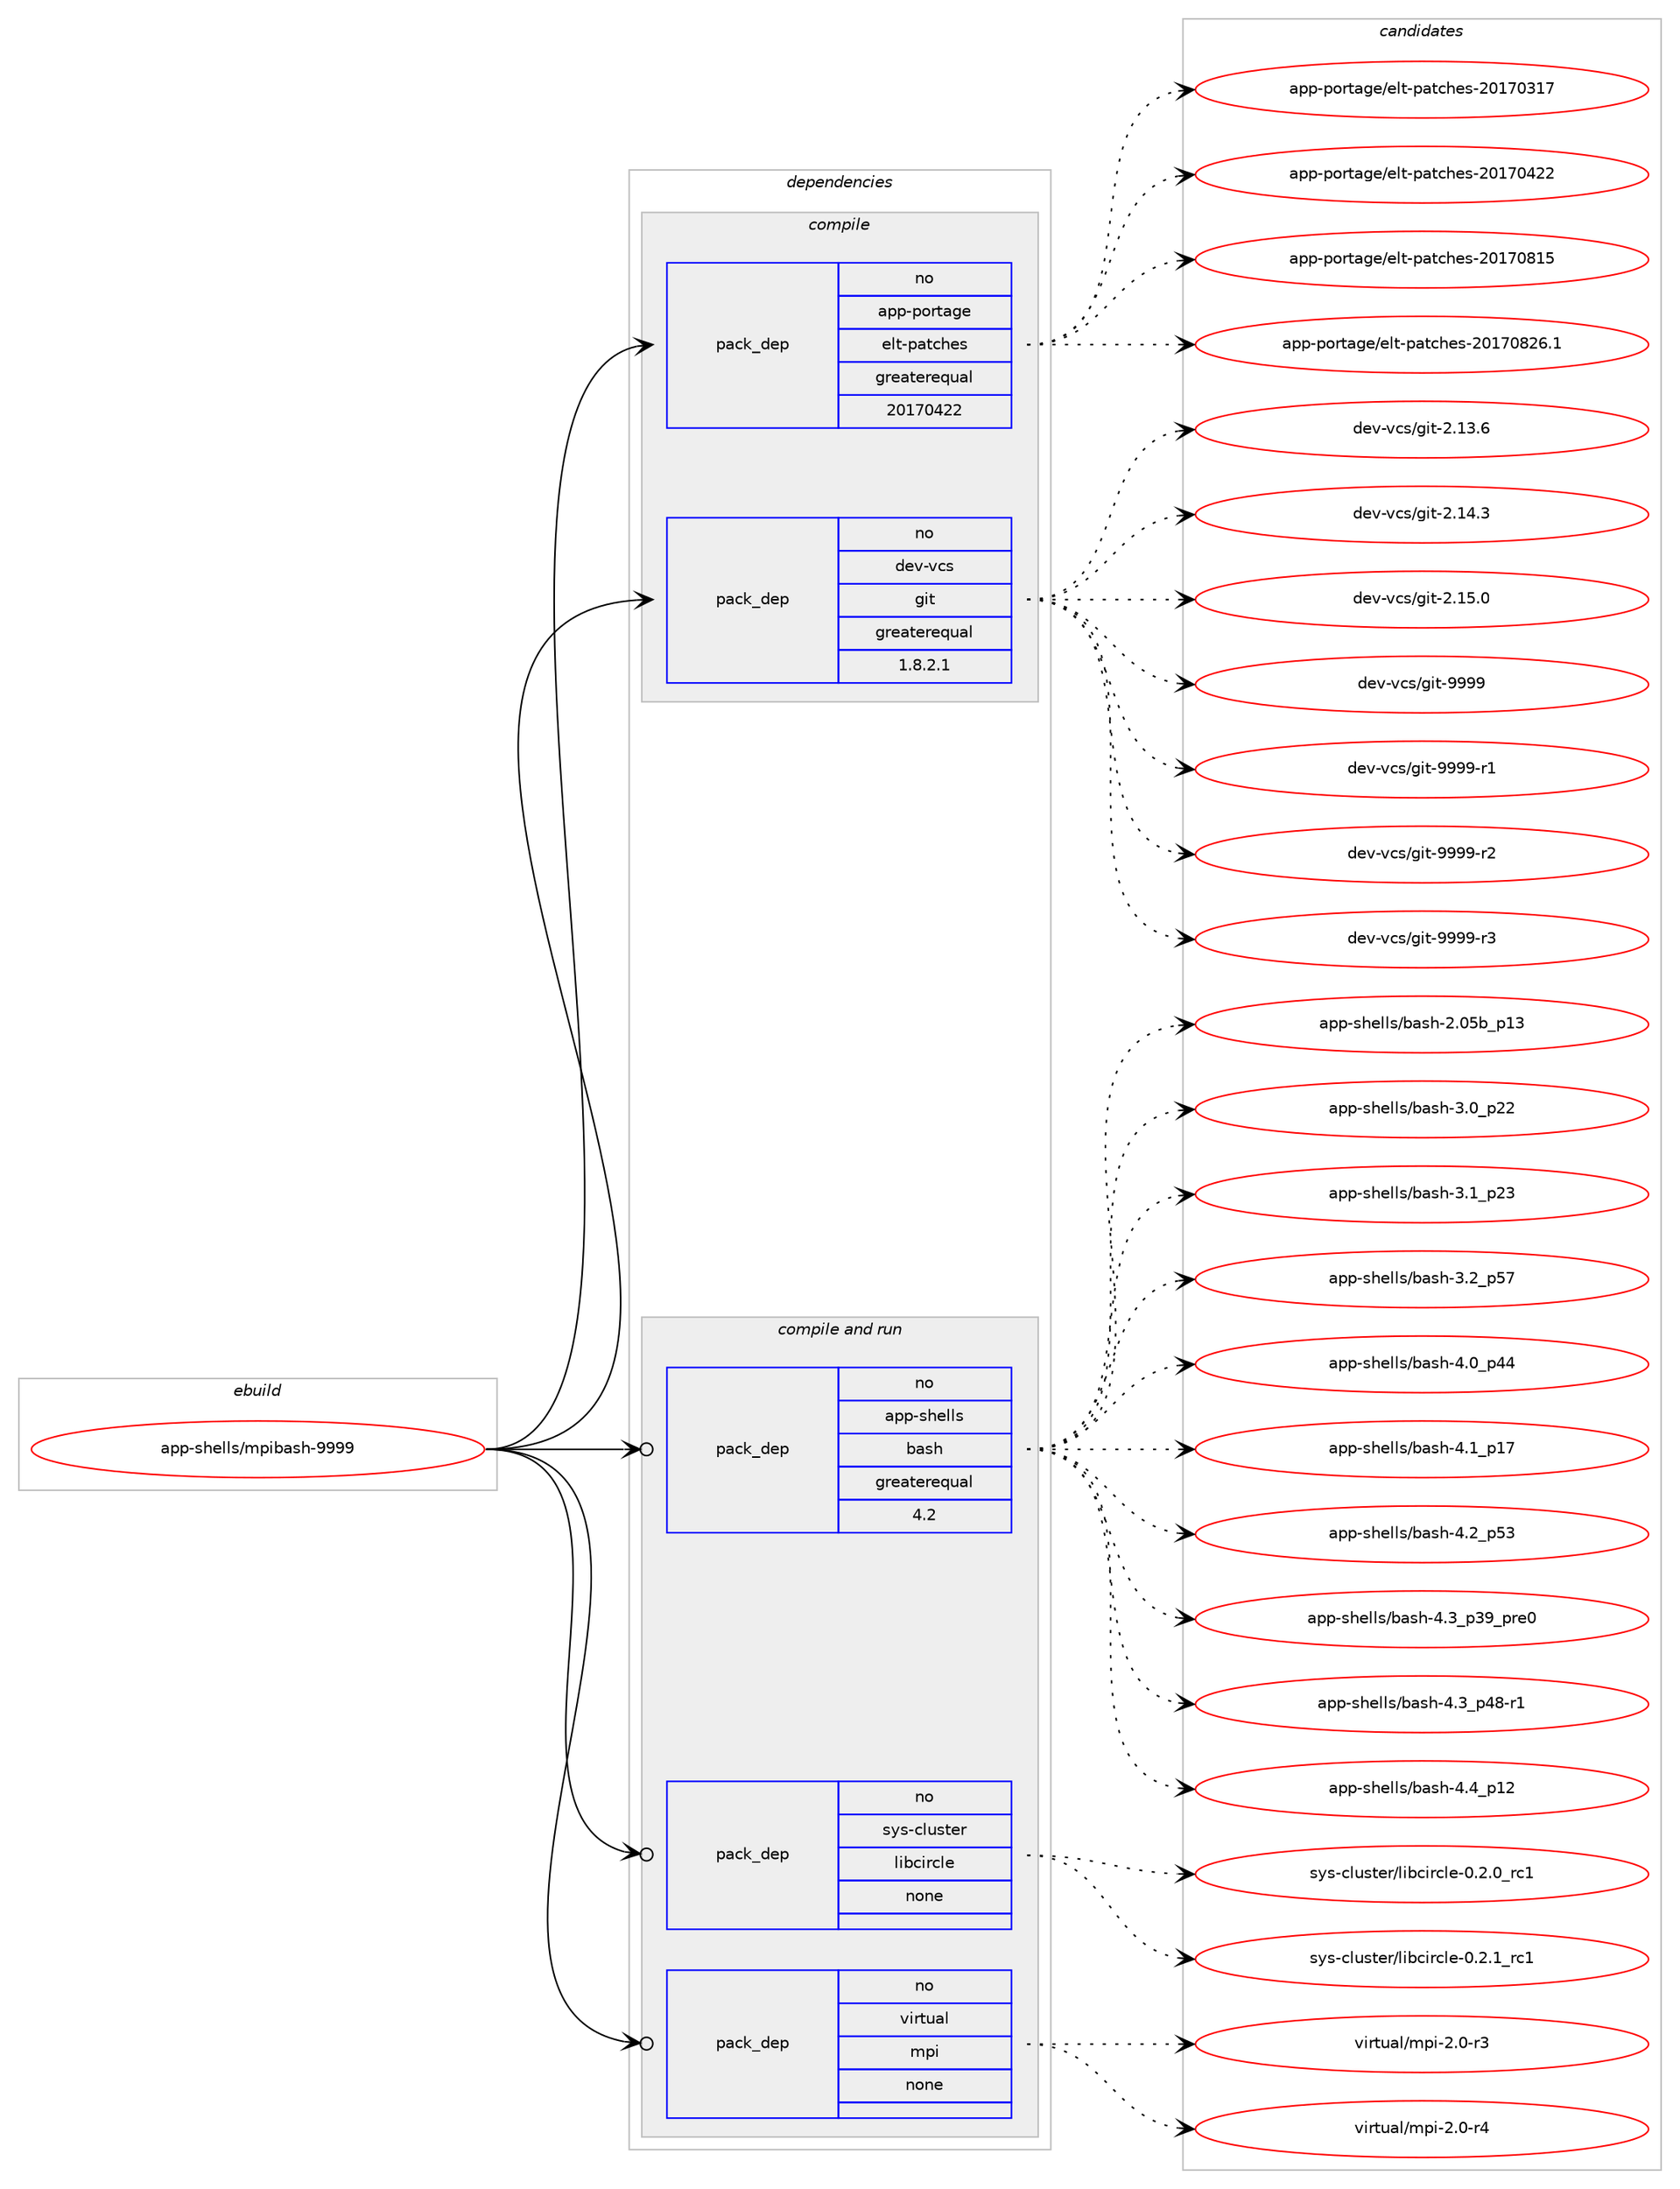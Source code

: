 digraph prolog {

# *************
# Graph options
# *************

newrank=true;
concentrate=true;
compound=true;
graph [rankdir=LR,fontname=Helvetica,fontsize=10,ranksep=1.5];#, ranksep=2.5, nodesep=0.2];
edge  [arrowhead=vee];
node  [fontname=Helvetica,fontsize=10];

# **********
# The ebuild
# **********

subgraph cluster_leftcol {
color=gray;
rank=same;
label=<<i>ebuild</i>>;
id [label="app-shells/mpibash-9999", color=red, width=4, href="../app-shells/mpibash-9999.svg"];
}

# ****************
# The dependencies
# ****************

subgraph cluster_midcol {
color=gray;
label=<<i>dependencies</i>>;
subgraph cluster_compile {
fillcolor="#eeeeee";
style=filled;
label=<<i>compile</i>>;
subgraph pack39796 {
dependency55042 [label=<<TABLE BORDER="0" CELLBORDER="1" CELLSPACING="0" CELLPADDING="4" WIDTH="220"><TR><TD ROWSPAN="6" CELLPADDING="30">pack_dep</TD></TR><TR><TD WIDTH="110">no</TD></TR><TR><TD>app-portage</TD></TR><TR><TD>elt-patches</TD></TR><TR><TD>greaterequal</TD></TR><TR><TD>20170422</TD></TR></TABLE>>, shape=none, color=blue];
}
id:e -> dependency55042:w [weight=20,style="solid",arrowhead="vee"];
subgraph pack39797 {
dependency55043 [label=<<TABLE BORDER="0" CELLBORDER="1" CELLSPACING="0" CELLPADDING="4" WIDTH="220"><TR><TD ROWSPAN="6" CELLPADDING="30">pack_dep</TD></TR><TR><TD WIDTH="110">no</TD></TR><TR><TD>dev-vcs</TD></TR><TR><TD>git</TD></TR><TR><TD>greaterequal</TD></TR><TR><TD>1.8.2.1</TD></TR></TABLE>>, shape=none, color=blue];
}
id:e -> dependency55043:w [weight=20,style="solid",arrowhead="vee"];
}
subgraph cluster_compileandrun {
fillcolor="#eeeeee";
style=filled;
label=<<i>compile and run</i>>;
subgraph pack39798 {
dependency55044 [label=<<TABLE BORDER="0" CELLBORDER="1" CELLSPACING="0" CELLPADDING="4" WIDTH="220"><TR><TD ROWSPAN="6" CELLPADDING="30">pack_dep</TD></TR><TR><TD WIDTH="110">no</TD></TR><TR><TD>app-shells</TD></TR><TR><TD>bash</TD></TR><TR><TD>greaterequal</TD></TR><TR><TD>4.2</TD></TR></TABLE>>, shape=none, color=blue];
}
id:e -> dependency55044:w [weight=20,style="solid",arrowhead="odotvee"];
subgraph pack39799 {
dependency55045 [label=<<TABLE BORDER="0" CELLBORDER="1" CELLSPACING="0" CELLPADDING="4" WIDTH="220"><TR><TD ROWSPAN="6" CELLPADDING="30">pack_dep</TD></TR><TR><TD WIDTH="110">no</TD></TR><TR><TD>sys-cluster</TD></TR><TR><TD>libcircle</TD></TR><TR><TD>none</TD></TR><TR><TD></TD></TR></TABLE>>, shape=none, color=blue];
}
id:e -> dependency55045:w [weight=20,style="solid",arrowhead="odotvee"];
subgraph pack39800 {
dependency55046 [label=<<TABLE BORDER="0" CELLBORDER="1" CELLSPACING="0" CELLPADDING="4" WIDTH="220"><TR><TD ROWSPAN="6" CELLPADDING="30">pack_dep</TD></TR><TR><TD WIDTH="110">no</TD></TR><TR><TD>virtual</TD></TR><TR><TD>mpi</TD></TR><TR><TD>none</TD></TR><TR><TD></TD></TR></TABLE>>, shape=none, color=blue];
}
id:e -> dependency55046:w [weight=20,style="solid",arrowhead="odotvee"];
}
subgraph cluster_run {
fillcolor="#eeeeee";
style=filled;
label=<<i>run</i>>;
}
}

# **************
# The candidates
# **************

subgraph cluster_choices {
rank=same;
color=gray;
label=<<i>candidates</i>>;

subgraph choice39796 {
color=black;
nodesep=1;
choice97112112451121111141169710310147101108116451129711699104101115455048495548514955 [label="app-portage/elt-patches-20170317", color=red, width=4,href="../app-portage/elt-patches-20170317.svg"];
choice97112112451121111141169710310147101108116451129711699104101115455048495548525050 [label="app-portage/elt-patches-20170422", color=red, width=4,href="../app-portage/elt-patches-20170422.svg"];
choice97112112451121111141169710310147101108116451129711699104101115455048495548564953 [label="app-portage/elt-patches-20170815", color=red, width=4,href="../app-portage/elt-patches-20170815.svg"];
choice971121124511211111411697103101471011081164511297116991041011154550484955485650544649 [label="app-portage/elt-patches-20170826.1", color=red, width=4,href="../app-portage/elt-patches-20170826.1.svg"];
dependency55042:e -> choice97112112451121111141169710310147101108116451129711699104101115455048495548514955:w [style=dotted,weight="100"];
dependency55042:e -> choice97112112451121111141169710310147101108116451129711699104101115455048495548525050:w [style=dotted,weight="100"];
dependency55042:e -> choice97112112451121111141169710310147101108116451129711699104101115455048495548564953:w [style=dotted,weight="100"];
dependency55042:e -> choice971121124511211111411697103101471011081164511297116991041011154550484955485650544649:w [style=dotted,weight="100"];
}
subgraph choice39797 {
color=black;
nodesep=1;
choice10010111845118991154710310511645504649514654 [label="dev-vcs/git-2.13.6", color=red, width=4,href="../dev-vcs/git-2.13.6.svg"];
choice10010111845118991154710310511645504649524651 [label="dev-vcs/git-2.14.3", color=red, width=4,href="../dev-vcs/git-2.14.3.svg"];
choice10010111845118991154710310511645504649534648 [label="dev-vcs/git-2.15.0", color=red, width=4,href="../dev-vcs/git-2.15.0.svg"];
choice1001011184511899115471031051164557575757 [label="dev-vcs/git-9999", color=red, width=4,href="../dev-vcs/git-9999.svg"];
choice10010111845118991154710310511645575757574511449 [label="dev-vcs/git-9999-r1", color=red, width=4,href="../dev-vcs/git-9999-r1.svg"];
choice10010111845118991154710310511645575757574511450 [label="dev-vcs/git-9999-r2", color=red, width=4,href="../dev-vcs/git-9999-r2.svg"];
choice10010111845118991154710310511645575757574511451 [label="dev-vcs/git-9999-r3", color=red, width=4,href="../dev-vcs/git-9999-r3.svg"];
dependency55043:e -> choice10010111845118991154710310511645504649514654:w [style=dotted,weight="100"];
dependency55043:e -> choice10010111845118991154710310511645504649524651:w [style=dotted,weight="100"];
dependency55043:e -> choice10010111845118991154710310511645504649534648:w [style=dotted,weight="100"];
dependency55043:e -> choice1001011184511899115471031051164557575757:w [style=dotted,weight="100"];
dependency55043:e -> choice10010111845118991154710310511645575757574511449:w [style=dotted,weight="100"];
dependency55043:e -> choice10010111845118991154710310511645575757574511450:w [style=dotted,weight="100"];
dependency55043:e -> choice10010111845118991154710310511645575757574511451:w [style=dotted,weight="100"];
}
subgraph choice39798 {
color=black;
nodesep=1;
choice9711211245115104101108108115479897115104455046485398951124951 [label="app-shells/bash-2.05b_p13", color=red, width=4,href="../app-shells/bash-2.05b_p13.svg"];
choice971121124511510410110810811547989711510445514648951125050 [label="app-shells/bash-3.0_p22", color=red, width=4,href="../app-shells/bash-3.0_p22.svg"];
choice971121124511510410110810811547989711510445514649951125051 [label="app-shells/bash-3.1_p23", color=red, width=4,href="../app-shells/bash-3.1_p23.svg"];
choice971121124511510410110810811547989711510445514650951125355 [label="app-shells/bash-3.2_p57", color=red, width=4,href="../app-shells/bash-3.2_p57.svg"];
choice971121124511510410110810811547989711510445524648951125252 [label="app-shells/bash-4.0_p44", color=red, width=4,href="../app-shells/bash-4.0_p44.svg"];
choice971121124511510410110810811547989711510445524649951124955 [label="app-shells/bash-4.1_p17", color=red, width=4,href="../app-shells/bash-4.1_p17.svg"];
choice971121124511510410110810811547989711510445524650951125351 [label="app-shells/bash-4.2_p53", color=red, width=4,href="../app-shells/bash-4.2_p53.svg"];
choice9711211245115104101108108115479897115104455246519511251579511211410148 [label="app-shells/bash-4.3_p39_pre0", color=red, width=4,href="../app-shells/bash-4.3_p39_pre0.svg"];
choice9711211245115104101108108115479897115104455246519511252564511449 [label="app-shells/bash-4.3_p48-r1", color=red, width=4,href="../app-shells/bash-4.3_p48-r1.svg"];
choice971121124511510410110810811547989711510445524652951124950 [label="app-shells/bash-4.4_p12", color=red, width=4,href="../app-shells/bash-4.4_p12.svg"];
dependency55044:e -> choice9711211245115104101108108115479897115104455046485398951124951:w [style=dotted,weight="100"];
dependency55044:e -> choice971121124511510410110810811547989711510445514648951125050:w [style=dotted,weight="100"];
dependency55044:e -> choice971121124511510410110810811547989711510445514649951125051:w [style=dotted,weight="100"];
dependency55044:e -> choice971121124511510410110810811547989711510445514650951125355:w [style=dotted,weight="100"];
dependency55044:e -> choice971121124511510410110810811547989711510445524648951125252:w [style=dotted,weight="100"];
dependency55044:e -> choice971121124511510410110810811547989711510445524649951124955:w [style=dotted,weight="100"];
dependency55044:e -> choice971121124511510410110810811547989711510445524650951125351:w [style=dotted,weight="100"];
dependency55044:e -> choice9711211245115104101108108115479897115104455246519511251579511211410148:w [style=dotted,weight="100"];
dependency55044:e -> choice9711211245115104101108108115479897115104455246519511252564511449:w [style=dotted,weight="100"];
dependency55044:e -> choice971121124511510410110810811547989711510445524652951124950:w [style=dotted,weight="100"];
}
subgraph choice39799 {
color=black;
nodesep=1;
choice115121115459910811711511610111447108105989910511499108101454846504648951149949 [label="sys-cluster/libcircle-0.2.0_rc1", color=red, width=4,href="../sys-cluster/libcircle-0.2.0_rc1.svg"];
choice115121115459910811711511610111447108105989910511499108101454846504649951149949 [label="sys-cluster/libcircle-0.2.1_rc1", color=red, width=4,href="../sys-cluster/libcircle-0.2.1_rc1.svg"];
dependency55045:e -> choice115121115459910811711511610111447108105989910511499108101454846504648951149949:w [style=dotted,weight="100"];
dependency55045:e -> choice115121115459910811711511610111447108105989910511499108101454846504649951149949:w [style=dotted,weight="100"];
}
subgraph choice39800 {
color=black;
nodesep=1;
choice1181051141161179710847109112105455046484511451 [label="virtual/mpi-2.0-r3", color=red, width=4,href="../virtual/mpi-2.0-r3.svg"];
choice1181051141161179710847109112105455046484511452 [label="virtual/mpi-2.0-r4", color=red, width=4,href="../virtual/mpi-2.0-r4.svg"];
dependency55046:e -> choice1181051141161179710847109112105455046484511451:w [style=dotted,weight="100"];
dependency55046:e -> choice1181051141161179710847109112105455046484511452:w [style=dotted,weight="100"];
}
}

}
